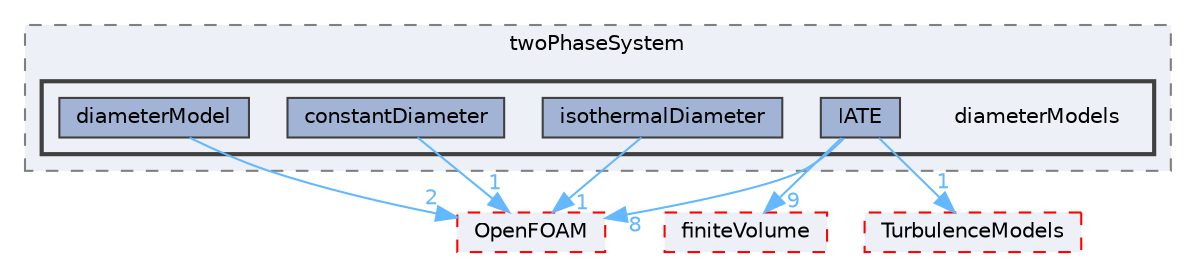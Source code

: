 digraph "src/phaseSystemModels/twoPhaseEuler/twoPhaseSystem/diameterModels"
{
 // LATEX_PDF_SIZE
  bgcolor="transparent";
  edge [fontname=Helvetica,fontsize=10,labelfontname=Helvetica,labelfontsize=10];
  node [fontname=Helvetica,fontsize=10,shape=box,height=0.2,width=0.4];
  compound=true
  subgraph clusterdir_48b4f6f6adbaa00c93b86e1f6173e48a {
    graph [ bgcolor="#edf0f7", pencolor="grey50", label="twoPhaseSystem", fontname=Helvetica,fontsize=10 style="filled,dashed", URL="dir_48b4f6f6adbaa00c93b86e1f6173e48a.html",tooltip=""]
  subgraph clusterdir_1bd1b996c045e8fb8c23e25373c39300 {
    graph [ bgcolor="#edf0f7", pencolor="grey25", label="", fontname=Helvetica,fontsize=10 style="filled,bold", URL="dir_1bd1b996c045e8fb8c23e25373c39300.html",tooltip=""]
    dir_1bd1b996c045e8fb8c23e25373c39300 [shape=plaintext, label="diameterModels"];
  dir_b6b0df093675ffe9e592df24e2ee4e5c [label="constantDiameter", fillcolor="#a2b4d6", color="grey25", style="filled", URL="dir_b6b0df093675ffe9e592df24e2ee4e5c.html",tooltip=""];
  dir_e0d7e81b052fe7d6a950799789497f7e [label="diameterModel", fillcolor="#a2b4d6", color="grey25", style="filled", URL="dir_e0d7e81b052fe7d6a950799789497f7e.html",tooltip=""];
  dir_74ea814586ad6171cba5dd9586ef8ef0 [label="IATE", fillcolor="#a2b4d6", color="grey25", style="filled", URL="dir_74ea814586ad6171cba5dd9586ef8ef0.html",tooltip=""];
  dir_539586cda077b58de590bf78a0a2a4d7 [label="isothermalDiameter", fillcolor="#a2b4d6", color="grey25", style="filled", URL="dir_539586cda077b58de590bf78a0a2a4d7.html",tooltip=""];
  }
  }
  dir_c5473ff19b20e6ec4dfe5c310b3778a8 [label="OpenFOAM", fillcolor="#edf0f7", color="red", style="filled,dashed", URL="dir_c5473ff19b20e6ec4dfe5c310b3778a8.html",tooltip=""];
  dir_9bd15774b555cf7259a6fa18f99fe99b [label="finiteVolume", fillcolor="#edf0f7", color="red", style="filled,dashed", URL="dir_9bd15774b555cf7259a6fa18f99fe99b.html",tooltip=""];
  dir_1eda626aeac0f0ad2848c36acaa5d501 [label="TurbulenceModels", fillcolor="#edf0f7", color="red", style="filled,dashed", URL="dir_1eda626aeac0f0ad2848c36acaa5d501.html",tooltip=""];
  dir_b6b0df093675ffe9e592df24e2ee4e5c->dir_c5473ff19b20e6ec4dfe5c310b3778a8 [headlabel="1", labeldistance=1.5 headhref="dir_000624_002695.html" href="dir_000624_002695.html" color="steelblue1" fontcolor="steelblue1"];
  dir_e0d7e81b052fe7d6a950799789497f7e->dir_c5473ff19b20e6ec4dfe5c310b3778a8 [headlabel="2", labeldistance=1.5 headhref="dir_000914_002695.html" href="dir_000914_002695.html" color="steelblue1" fontcolor="steelblue1"];
  dir_74ea814586ad6171cba5dd9586ef8ef0->dir_9bd15774b555cf7259a6fa18f99fe99b [headlabel="9", labeldistance=1.5 headhref="dir_001762_001387.html" href="dir_001762_001387.html" color="steelblue1" fontcolor="steelblue1"];
  dir_74ea814586ad6171cba5dd9586ef8ef0->dir_c5473ff19b20e6ec4dfe5c310b3778a8 [headlabel="8", labeldistance=1.5 headhref="dir_001762_002695.html" href="dir_001762_002695.html" color="steelblue1" fontcolor="steelblue1"];
  dir_74ea814586ad6171cba5dd9586ef8ef0->dir_1eda626aeac0f0ad2848c36acaa5d501 [headlabel="1", labeldistance=1.5 headhref="dir_001762_004143.html" href="dir_001762_004143.html" color="steelblue1" fontcolor="steelblue1"];
  dir_539586cda077b58de590bf78a0a2a4d7->dir_c5473ff19b20e6ec4dfe5c310b3778a8 [headlabel="1", labeldistance=1.5 headhref="dir_001982_002695.html" href="dir_001982_002695.html" color="steelblue1" fontcolor="steelblue1"];
}
